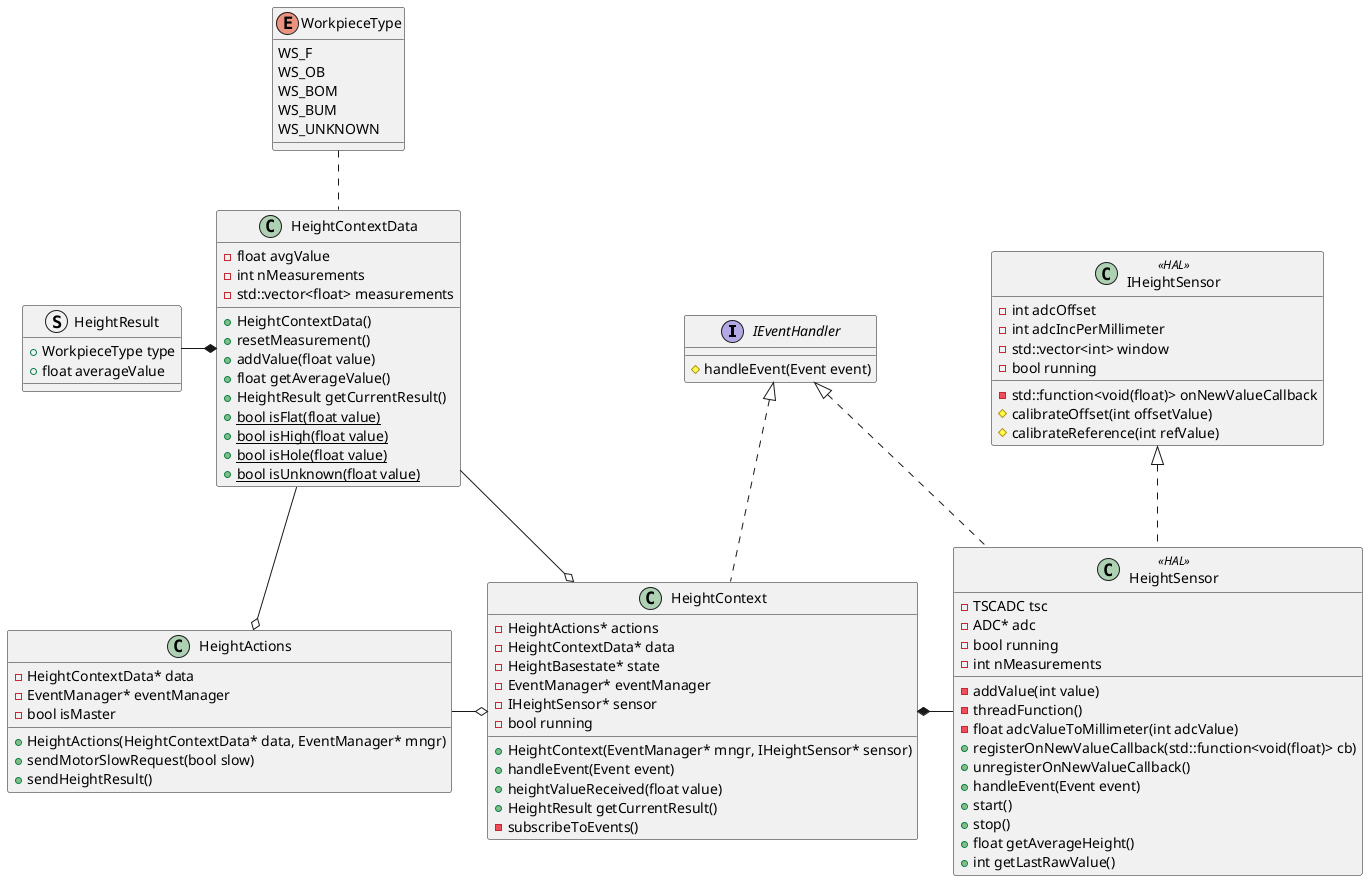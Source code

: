 @startuml
interface IEventHandler {
  #handleEvent(Event event)
}

class IHeightSensor << HAL >> {
  -int adcOffset
  -int adcIncPerMillimeter
  -std::function<void(float)> onNewValueCallback
  -std::vector<int> window
  -bool running
  #calibrateOffset(int offsetValue)
  #calibrateReference(int refValue)
}

enum WorkpieceType {
	WS_F
	WS_OB
	WS_BOM
	WS_BUM
	WS_UNKNOWN
}

class HeightSensor << HAL >> {
	-TSCADC tsc
	-ADC* adc
	-bool running
	-int nMeasurements
	-addValue(int value)
	-threadFunction()
	-float adcValueToMillimeter(int adcValue)
	+registerOnNewValueCallback(std::function<void(float)> cb)
	+unregisterOnNewValueCallback()
	+handleEvent(Event event)
	+start()
	+stop()
	+float getAverageHeight()
	+int getLastRawValue()
}

IHeightSensor <|.. HeightSensor

class HeightContext {
	-HeightActions* actions
	-HeightContextData* data
	-HeightBasestate* state
  -EventManager* eventManager
	-IHeightSensor* sensor
	-bool running
	+HeightContext(EventManager* mngr, IHeightSensor* sensor)
	+handleEvent(Event event)
	+heightValueReceived(float value)
	+HeightResult getCurrentResult()
	-subscribeToEvents()
}

class HeightActions {
	-HeightContextData* data
	-EventManager* eventManager
  -bool isMaster
	+HeightActions(HeightContextData* data, EventManager* mngr)
	+sendMotorSlowRequest(bool slow)
	+sendHeightResult()
}

struct HeightResult {
	+WorkpieceType type
	+float averageValue
}

class HeightContextData {
	-float avgValue
	-int nMeasurements
	-std::vector<float> measurements
  +HeightContextData()
	+resetMeasurement()
	+addValue(float value)
	+float getAverageValue()
	+HeightResult getCurrentResult()
	+{static} bool isFlat(float value)
	+{static} bool isHigh(float value)
	+{static} bool isHole(float value)
	+{static} bool isUnknown(float value)
}

HeightResult -* HeightContextData
HeightActions -o HeightContext
HeightContextData --o HeightContext
HeightContextData --o HeightActions
WorkpieceType .. HeightContextData
HeightContext *- HeightSensor
IEventHandler <|.. HeightContext
IEventHandler <|.. HeightSensor

@enduml